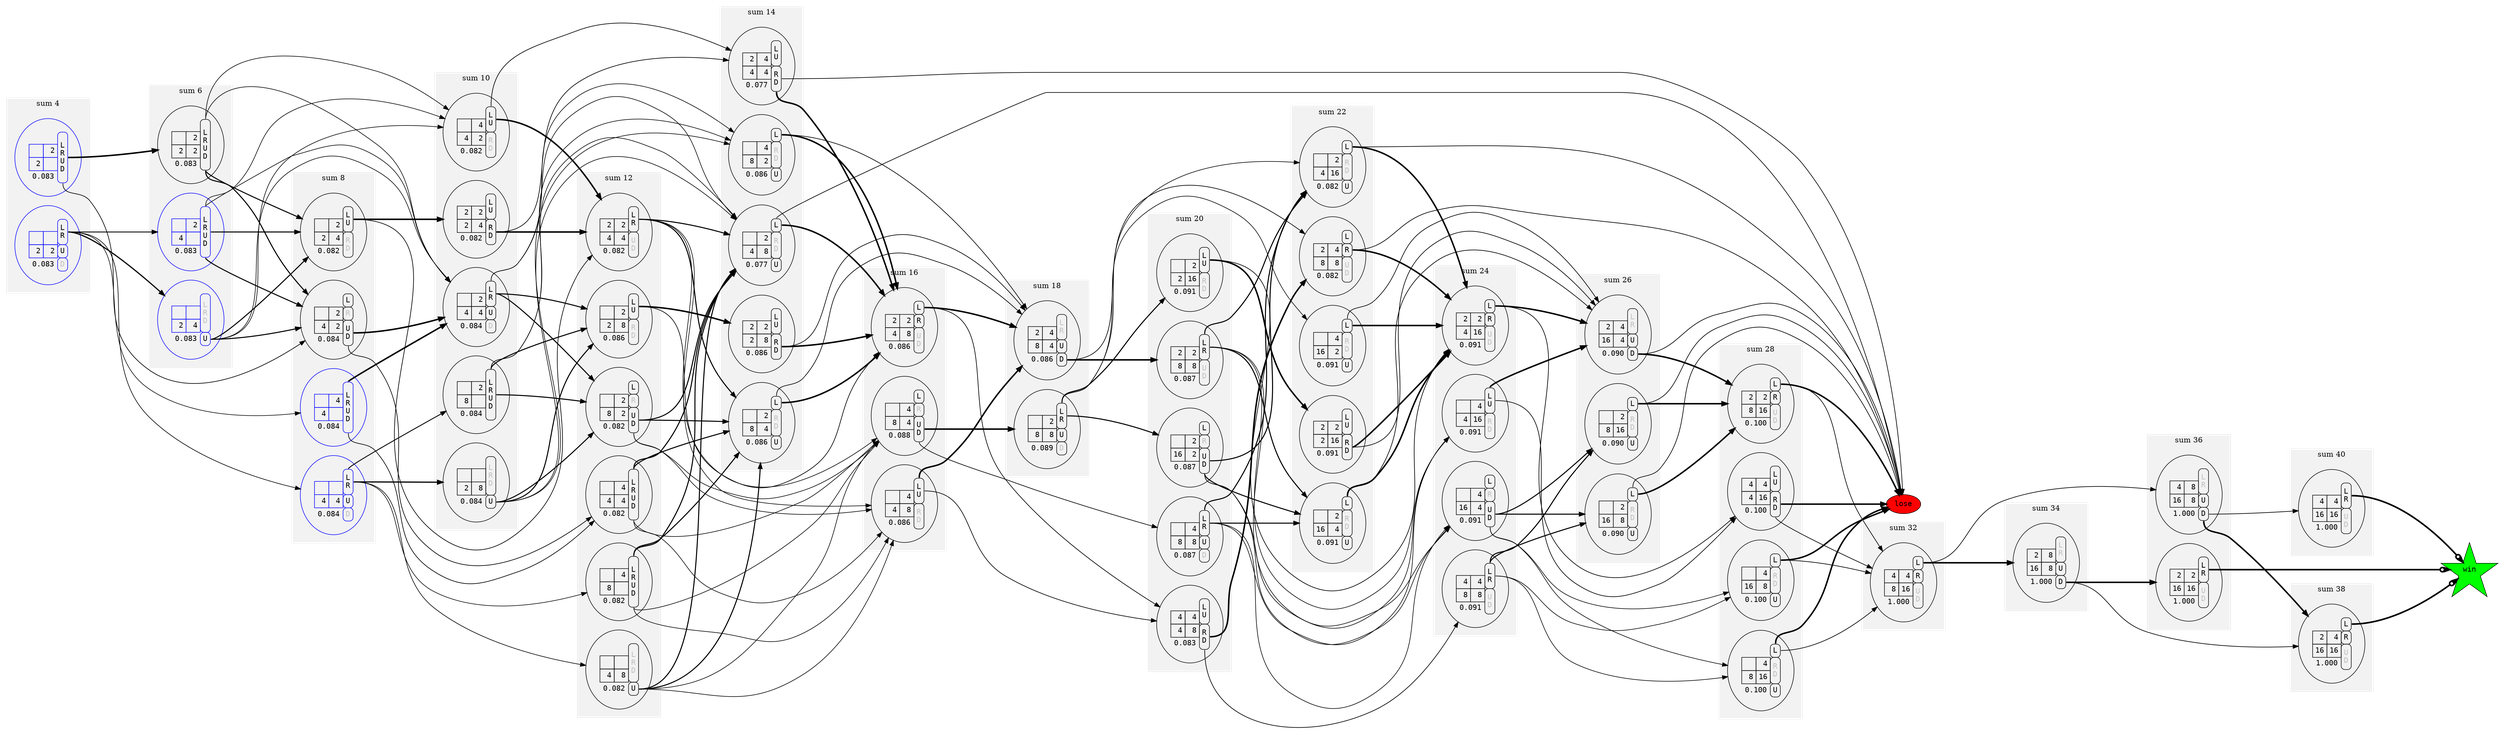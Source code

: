 digraph {
  bgcolor = transparent;
  rankdir = LR;
  nodesep = 0.25;
  ranksep = 2;
  node [fontname="Courier"];
  subgraph cluster_4 { label="sum 4"; style=filled; color=grey95; margin=16; s0_0_1_1; s0_1_1_0; }
  subgraph cluster_6 { label="sum 6"; style=filled; color=grey95; margin=16; s0_1_1_1; s0_0_1_2; s0_1_2_0; }
  subgraph cluster_8 { label="sum 8"; style=filled; color=grey95; margin=16; s0_0_2_2; s0_1_1_2; s0_1_2_1; s0_2_2_0; }
  subgraph cluster_10 { label="sum 10"; style=filled; color=grey95; margin=16; s0_1_2_2; s0_2_2_1; s1_1_1_2; s0_0_1_3; s0_1_3_0; }
  subgraph cluster_12 { label="sum 12"; style=filled; color=grey95; margin=16; s0_2_2_2; s1_1_2_2; s0_0_2_3; s0_1_1_3; s0_1_3_1; s0_2_3_0; }
  subgraph cluster_14 { label="sum 14"; style=filled; color=grey95; margin=16; s1_2_2_2; s0_1_2_3; s0_1_3_2; s0_2_3_1; s1_1_1_3; }
  subgraph cluster_16 { label="sum 16"; style=filled; color=grey95; margin=16; s0_2_2_3; s0_2_3_2; s1_1_2_3; }
  subgraph cluster_18 { label="sum 18"; style=filled; color=grey95; margin=16; s0_1_3_3; s1_2_3_2; }
  subgraph cluster_20 { label="sum 20"; style=filled; color=grey95; margin=16; s0_2_3_3; s1_1_3_3; s2_2_2_3; s0_1_1_4; s0_1_4_1; }
  subgraph cluster_22 { label="sum 22"; style=filled; color=grey95; margin=16; s1_2_3_3; s0_1_2_4; s0_1_4_2; s0_2_4_1; s1_1_1_4; }
  subgraph cluster_24 { label="sum 24"; style=filled; color=grey95; margin=16; s2_2_3_3; s0_2_2_4; s0_2_4_2; s1_1_2_4; }
  subgraph cluster_26 { label="sum 26"; style=filled; color=grey95; margin=16; s0_1_3_4; s0_1_4_3; s1_2_4_2; }
  subgraph cluster_28 { label="sum 28"; style=filled; color=grey95; margin=16; s0_2_3_4; s0_2_4_3; s1_1_3_4; s2_2_2_4; }
  subgraph cluster_32 { label="sum 32"; style=filled; color=grey95; margin=16; s2_2_3_4; }
  subgraph cluster_34 { label="sum 34"; style=filled; color=grey95; margin=16; s1_3_4_3; }
  subgraph cluster_36 { label="sum 36"; style=filled; color=grey95; margin=16; s1_1_4_4; s2_3_4_3; }
  subgraph cluster_38 { label="sum 38"; style=filled; color=grey95; margin=16; s1_2_4_4; }
  subgraph cluster_40 { label="sum 40"; style=filled; color=grey95; margin=16; s2_2_4_4; }
  s0_0_0_0 [label="lose", style=filled, fillcolor=red];
  s0_0_0_5 [label="win", shape=star, style=filled, fillcolor=green];
  s0_0_1_1 [color="blue", label=<<TABLE CELLSPACING="0" CELLPADDING="4" BORDER="0">
  <TR>
    <TD COLSPAN="2">&nbsp;</TD>
    <TD BORDER="1" ROWSPAN="2" STYLE="ROUNDED" PORT="left_right">L<BR/>R</TD>
  </TR>
  <TR>
    <TD BORDER="1">&nbsp;&nbsp;</TD>
    <TD BORDER="1">&nbsp;&nbsp;</TD>
    
  </TR>
  <TR>
    <TD BORDER="1">&nbsp;2</TD>
    <TD BORDER="1">&nbsp;2</TD>
    <TD BORDER="1" ROWSPAN="1" STYLE="ROUNDED" PORT="up">U</TD>
  </TR>
  <TR>
    <TD COLSPAN="2" BORDER="0">0.083</TD>
    <TD BORDER="1" ROWSPAN="1" STYLE="ROUNDED"><FONT COLOR="grey">D</FONT></TD>
  </TR>
</TABLE>>];
  s0_1_1_0 [color="blue", label=<<TABLE CELLSPACING="0" CELLPADDING="4" BORDER="0">
  <TR>
    <TD COLSPAN="2">&nbsp;</TD>
    <TD BORDER="1" ROWSPAN="4" STYLE="ROUNDED" PORT="left_right_up_down">L<BR/>R<BR/>U<BR/>D</TD>
  </TR>
  <TR>
    <TD BORDER="1">&nbsp;&nbsp;</TD>
    <TD BORDER="1">&nbsp;2</TD>
    
  </TR>
  <TR>
    <TD BORDER="1">&nbsp;2</TD>
    <TD BORDER="1">&nbsp;&nbsp;</TD>
    
  </TR>
  <TR>
    <TD COLSPAN="2" BORDER="0">0.083</TD>
    
  </TR>
</TABLE>>];
  s0_1_1_1 [label=<<TABLE CELLSPACING="0" CELLPADDING="4" BORDER="0">
  <TR>
    <TD COLSPAN="2">&nbsp;</TD>
    <TD BORDER="1" ROWSPAN="4" STYLE="ROUNDED" PORT="left_right_up_down">L<BR/>R<BR/>U<BR/>D</TD>
  </TR>
  <TR>
    <TD BORDER="1">&nbsp;&nbsp;</TD>
    <TD BORDER="1">&nbsp;2</TD>
    
  </TR>
  <TR>
    <TD BORDER="1">&nbsp;2</TD>
    <TD BORDER="1">&nbsp;2</TD>
    
  </TR>
  <TR>
    <TD COLSPAN="2" BORDER="0">0.083</TD>
    
  </TR>
</TABLE>>];
  s0_0_1_2 [color="blue", label=<<TABLE CELLSPACING="0" CELLPADDING="4" BORDER="0">
  <TR>
    <TD COLSPAN="2">&nbsp;</TD>
    <TD BORDER="1" ROWSPAN="3" STYLE="ROUNDED"><FONT COLOR="grey">L<BR/>R<BR/>D</FONT></TD>
  </TR>
  <TR>
    <TD BORDER="1">&nbsp;&nbsp;</TD>
    <TD BORDER="1">&nbsp;&nbsp;</TD>
    
  </TR>
  <TR>
    <TD BORDER="1">&nbsp;2</TD>
    <TD BORDER="1">&nbsp;4</TD>
    
  </TR>
  <TR>
    <TD COLSPAN="2" BORDER="0">0.083</TD>
    <TD BORDER="1" ROWSPAN="1" STYLE="ROUNDED" PORT="up">U</TD>
  </TR>
</TABLE>>];
  s0_1_2_0 [color="blue", label=<<TABLE CELLSPACING="0" CELLPADDING="4" BORDER="0">
  <TR>
    <TD COLSPAN="2">&nbsp;</TD>
    <TD BORDER="1" ROWSPAN="4" STYLE="ROUNDED" PORT="left_right_up_down">L<BR/>R<BR/>U<BR/>D</TD>
  </TR>
  <TR>
    <TD BORDER="1">&nbsp;&nbsp;</TD>
    <TD BORDER="1">&nbsp;2</TD>
    
  </TR>
  <TR>
    <TD BORDER="1">&nbsp;4</TD>
    <TD BORDER="1">&nbsp;&nbsp;</TD>
    
  </TR>
  <TR>
    <TD COLSPAN="2" BORDER="0">0.083</TD>
    
  </TR>
</TABLE>>];
  s0_0_2_2 [color="blue", label=<<TABLE CELLSPACING="0" CELLPADDING="4" BORDER="0">
  <TR>
    <TD COLSPAN="2">&nbsp;</TD>
    <TD BORDER="1" ROWSPAN="2" STYLE="ROUNDED" PORT="left_right">L<BR/>R</TD>
  </TR>
  <TR>
    <TD BORDER="1">&nbsp;&nbsp;</TD>
    <TD BORDER="1">&nbsp;&nbsp;</TD>
    
  </TR>
  <TR>
    <TD BORDER="1">&nbsp;4</TD>
    <TD BORDER="1">&nbsp;4</TD>
    <TD BORDER="1" ROWSPAN="1" STYLE="ROUNDED" PORT="up">U</TD>
  </TR>
  <TR>
    <TD COLSPAN="2" BORDER="0">0.084</TD>
    <TD BORDER="1" ROWSPAN="1" STYLE="ROUNDED"><FONT COLOR="grey">D</FONT></TD>
  </TR>
</TABLE>>];
  s0_1_1_2 [label=<<TABLE CELLSPACING="0" CELLPADDING="4" BORDER="0">
  <TR>
    <TD COLSPAN="2">&nbsp;</TD>
    <TD BORDER="1" ROWSPAN="2" STYLE="ROUNDED" PORT="left_up">L<BR/>U</TD>
  </TR>
  <TR>
    <TD BORDER="1">&nbsp;&nbsp;</TD>
    <TD BORDER="1">&nbsp;2</TD>
    
  </TR>
  <TR>
    <TD BORDER="1">&nbsp;2</TD>
    <TD BORDER="1">&nbsp;4</TD>
    <TD BORDER="1" ROWSPAN="2" STYLE="ROUNDED"><FONT COLOR="grey">R<BR/>D</FONT></TD>
  </TR>
  <TR>
    <TD COLSPAN="2" BORDER="0">0.082</TD>
    
  </TR>
</TABLE>>];
  s0_1_2_1 [label=<<TABLE CELLSPACING="0" CELLPADDING="4" BORDER="0">
  <TR>
    <TD COLSPAN="2">&nbsp;</TD>
    <TD BORDER="1" ROWSPAN="1" STYLE="ROUNDED" PORT="left">L</TD>
  </TR>
  <TR>
    <TD BORDER="1">&nbsp;&nbsp;</TD>
    <TD BORDER="1">&nbsp;2</TD>
    <TD BORDER="1" ROWSPAN="1" STYLE="ROUNDED"><FONT COLOR="grey">R</FONT></TD>
  </TR>
  <TR>
    <TD BORDER="1">&nbsp;4</TD>
    <TD BORDER="1">&nbsp;2</TD>
    <TD BORDER="1" ROWSPAN="2" STYLE="ROUNDED" PORT="up_down">U<BR/>D</TD>
  </TR>
  <TR>
    <TD COLSPAN="2" BORDER="0">0.084</TD>
    
  </TR>
</TABLE>>];
  s0_2_2_0 [color="blue", label=<<TABLE CELLSPACING="0" CELLPADDING="4" BORDER="0">
  <TR>
    <TD COLSPAN="2">&nbsp;</TD>
    <TD BORDER="1" ROWSPAN="4" STYLE="ROUNDED" PORT="left_right_up_down">L<BR/>R<BR/>U<BR/>D</TD>
  </TR>
  <TR>
    <TD BORDER="1">&nbsp;&nbsp;</TD>
    <TD BORDER="1">&nbsp;4</TD>
    
  </TR>
  <TR>
    <TD BORDER="1">&nbsp;4</TD>
    <TD BORDER="1">&nbsp;&nbsp;</TD>
    
  </TR>
  <TR>
    <TD COLSPAN="2" BORDER="0">0.084</TD>
    
  </TR>
</TABLE>>];
  s0_1_2_2 [label=<<TABLE CELLSPACING="0" CELLPADDING="4" BORDER="0">
  <TR>
    <TD COLSPAN="2">&nbsp;</TD>
    <TD BORDER="1" ROWSPAN="2" STYLE="ROUNDED" PORT="left_right">L<BR/>R</TD>
  </TR>
  <TR>
    <TD BORDER="1">&nbsp;&nbsp;</TD>
    <TD BORDER="1">&nbsp;2</TD>
    
  </TR>
  <TR>
    <TD BORDER="1">&nbsp;4</TD>
    <TD BORDER="1">&nbsp;4</TD>
    <TD BORDER="1" ROWSPAN="1" STYLE="ROUNDED" PORT="up">U</TD>
  </TR>
  <TR>
    <TD COLSPAN="2" BORDER="0">0.084</TD>
    <TD BORDER="1" ROWSPAN="1" STYLE="ROUNDED"><FONT COLOR="grey">D</FONT></TD>
  </TR>
</TABLE>>];
  s0_2_2_1 [label=<<TABLE CELLSPACING="0" CELLPADDING="4" BORDER="0">
  <TR>
    <TD COLSPAN="2">&nbsp;</TD>
    <TD BORDER="1" ROWSPAN="2" STYLE="ROUNDED" PORT="left_up">L<BR/>U</TD>
  </TR>
  <TR>
    <TD BORDER="1">&nbsp;&nbsp;</TD>
    <TD BORDER="1">&nbsp;4</TD>
    
  </TR>
  <TR>
    <TD BORDER="1">&nbsp;4</TD>
    <TD BORDER="1">&nbsp;2</TD>
    <TD BORDER="1" ROWSPAN="2" STYLE="ROUNDED"><FONT COLOR="grey">R<BR/>D</FONT></TD>
  </TR>
  <TR>
    <TD COLSPAN="2" BORDER="0">0.082</TD>
    
  </TR>
</TABLE>>];
  s1_1_1_2 [label=<<TABLE CELLSPACING="0" CELLPADDING="4" BORDER="0">
  <TR>
    <TD COLSPAN="2">&nbsp;</TD>
    <TD BORDER="1" ROWSPAN="2" STYLE="ROUNDED" PORT="left_up">L<BR/>U</TD>
  </TR>
  <TR>
    <TD BORDER="1">&nbsp;2</TD>
    <TD BORDER="1">&nbsp;2</TD>
    
  </TR>
  <TR>
    <TD BORDER="1">&nbsp;2</TD>
    <TD BORDER="1">&nbsp;4</TD>
    <TD BORDER="1" ROWSPAN="2" STYLE="ROUNDED" PORT="right_down">R<BR/>D</TD>
  </TR>
  <TR>
    <TD COLSPAN="2" BORDER="0">0.082</TD>
    
  </TR>
</TABLE>>];
  s0_0_1_3 [label=<<TABLE CELLSPACING="0" CELLPADDING="4" BORDER="0">
  <TR>
    <TD COLSPAN="2">&nbsp;</TD>
    <TD BORDER="1" ROWSPAN="3" STYLE="ROUNDED"><FONT COLOR="grey">L<BR/>R<BR/>D</FONT></TD>
  </TR>
  <TR>
    <TD BORDER="1">&nbsp;&nbsp;</TD>
    <TD BORDER="1">&nbsp;&nbsp;</TD>
    
  </TR>
  <TR>
    <TD BORDER="1">&nbsp;2</TD>
    <TD BORDER="1">&nbsp;8</TD>
    
  </TR>
  <TR>
    <TD COLSPAN="2" BORDER="0">0.084</TD>
    <TD BORDER="1" ROWSPAN="1" STYLE="ROUNDED" PORT="up">U</TD>
  </TR>
</TABLE>>];
  s0_1_3_0 [label=<<TABLE CELLSPACING="0" CELLPADDING="4" BORDER="0">
  <TR>
    <TD COLSPAN="2">&nbsp;</TD>
    <TD BORDER="1" ROWSPAN="4" STYLE="ROUNDED" PORT="left_right_up_down">L<BR/>R<BR/>U<BR/>D</TD>
  </TR>
  <TR>
    <TD BORDER="1">&nbsp;&nbsp;</TD>
    <TD BORDER="1">&nbsp;2</TD>
    
  </TR>
  <TR>
    <TD BORDER="1">&nbsp;8</TD>
    <TD BORDER="1">&nbsp;&nbsp;</TD>
    
  </TR>
  <TR>
    <TD COLSPAN="2" BORDER="0">0.084</TD>
    
  </TR>
</TABLE>>];
  s0_2_2_2 [label=<<TABLE CELLSPACING="0" CELLPADDING="4" BORDER="0">
  <TR>
    <TD COLSPAN="2">&nbsp;</TD>
    <TD BORDER="1" ROWSPAN="4" STYLE="ROUNDED" PORT="left_right_up_down">L<BR/>R<BR/>U<BR/>D</TD>
  </TR>
  <TR>
    <TD BORDER="1">&nbsp;&nbsp;</TD>
    <TD BORDER="1">&nbsp;4</TD>
    
  </TR>
  <TR>
    <TD BORDER="1">&nbsp;4</TD>
    <TD BORDER="1">&nbsp;4</TD>
    
  </TR>
  <TR>
    <TD COLSPAN="2" BORDER="0">0.082</TD>
    
  </TR>
</TABLE>>];
  s1_1_2_2 [label=<<TABLE CELLSPACING="0" CELLPADDING="4" BORDER="0">
  <TR>
    <TD COLSPAN="2">&nbsp;</TD>
    <TD BORDER="1" ROWSPAN="2" STYLE="ROUNDED" PORT="left_right">L<BR/>R</TD>
  </TR>
  <TR>
    <TD BORDER="1">&nbsp;2</TD>
    <TD BORDER="1">&nbsp;2</TD>
    
  </TR>
  <TR>
    <TD BORDER="1">&nbsp;4</TD>
    <TD BORDER="1">&nbsp;4</TD>
    <TD BORDER="1" ROWSPAN="2" STYLE="ROUNDED"><FONT COLOR="grey">U<BR/>D</FONT></TD>
  </TR>
  <TR>
    <TD COLSPAN="2" BORDER="0">0.082</TD>
    
  </TR>
</TABLE>>];
  s0_0_2_3 [label=<<TABLE CELLSPACING="0" CELLPADDING="4" BORDER="0">
  <TR>
    <TD COLSPAN="2">&nbsp;</TD>
    <TD BORDER="1" ROWSPAN="3" STYLE="ROUNDED"><FONT COLOR="grey">L<BR/>R<BR/>D</FONT></TD>
  </TR>
  <TR>
    <TD BORDER="1">&nbsp;&nbsp;</TD>
    <TD BORDER="1">&nbsp;&nbsp;</TD>
    
  </TR>
  <TR>
    <TD BORDER="1">&nbsp;4</TD>
    <TD BORDER="1">&nbsp;8</TD>
    
  </TR>
  <TR>
    <TD COLSPAN="2" BORDER="0">0.082</TD>
    <TD BORDER="1" ROWSPAN="1" STYLE="ROUNDED" PORT="up">U</TD>
  </TR>
</TABLE>>];
  s0_1_1_3 [label=<<TABLE CELLSPACING="0" CELLPADDING="4" BORDER="0">
  <TR>
    <TD COLSPAN="2">&nbsp;</TD>
    <TD BORDER="1" ROWSPAN="2" STYLE="ROUNDED" PORT="left_up">L<BR/>U</TD>
  </TR>
  <TR>
    <TD BORDER="1">&nbsp;&nbsp;</TD>
    <TD BORDER="1">&nbsp;2</TD>
    
  </TR>
  <TR>
    <TD BORDER="1">&nbsp;2</TD>
    <TD BORDER="1">&nbsp;8</TD>
    <TD BORDER="1" ROWSPAN="2" STYLE="ROUNDED"><FONT COLOR="grey">R<BR/>D</FONT></TD>
  </TR>
  <TR>
    <TD COLSPAN="2" BORDER="0">0.086</TD>
    
  </TR>
</TABLE>>];
  s0_1_3_1 [label=<<TABLE CELLSPACING="0" CELLPADDING="4" BORDER="0">
  <TR>
    <TD COLSPAN="2">&nbsp;</TD>
    <TD BORDER="1" ROWSPAN="1" STYLE="ROUNDED" PORT="left">L</TD>
  </TR>
  <TR>
    <TD BORDER="1">&nbsp;&nbsp;</TD>
    <TD BORDER="1">&nbsp;2</TD>
    <TD BORDER="1" ROWSPAN="1" STYLE="ROUNDED"><FONT COLOR="grey">R</FONT></TD>
  </TR>
  <TR>
    <TD BORDER="1">&nbsp;8</TD>
    <TD BORDER="1">&nbsp;2</TD>
    <TD BORDER="1" ROWSPAN="2" STYLE="ROUNDED" PORT="up_down">U<BR/>D</TD>
  </TR>
  <TR>
    <TD COLSPAN="2" BORDER="0">0.082</TD>
    
  </TR>
</TABLE>>];
  s0_2_3_0 [label=<<TABLE CELLSPACING="0" CELLPADDING="4" BORDER="0">
  <TR>
    <TD COLSPAN="2">&nbsp;</TD>
    <TD BORDER="1" ROWSPAN="4" STYLE="ROUNDED" PORT="left_right_up_down">L<BR/>R<BR/>U<BR/>D</TD>
  </TR>
  <TR>
    <TD BORDER="1">&nbsp;&nbsp;</TD>
    <TD BORDER="1">&nbsp;4</TD>
    
  </TR>
  <TR>
    <TD BORDER="1">&nbsp;8</TD>
    <TD BORDER="1">&nbsp;&nbsp;</TD>
    
  </TR>
  <TR>
    <TD COLSPAN="2" BORDER="0">0.082</TD>
    
  </TR>
</TABLE>>];
  s1_2_2_2 [label=<<TABLE CELLSPACING="0" CELLPADDING="4" BORDER="0">
  <TR>
    <TD COLSPAN="2">&nbsp;</TD>
    <TD BORDER="1" ROWSPAN="2" STYLE="ROUNDED" PORT="left_up">L<BR/>U</TD>
  </TR>
  <TR>
    <TD BORDER="1">&nbsp;2</TD>
    <TD BORDER="1">&nbsp;4</TD>
    
  </TR>
  <TR>
    <TD BORDER="1">&nbsp;4</TD>
    <TD BORDER="1">&nbsp;4</TD>
    <TD BORDER="1" ROWSPAN="2" STYLE="ROUNDED" PORT="right_down">R<BR/>D</TD>
  </TR>
  <TR>
    <TD COLSPAN="2" BORDER="0">0.077</TD>
    
  </TR>
</TABLE>>];
  s0_1_2_3 [label=<<TABLE CELLSPACING="0" CELLPADDING="4" BORDER="0">
  <TR>
    <TD COLSPAN="2">&nbsp;</TD>
    <TD BORDER="1" ROWSPAN="1" STYLE="ROUNDED" PORT="left">L</TD>
  </TR>
  <TR>
    <TD BORDER="1">&nbsp;&nbsp;</TD>
    <TD BORDER="1">&nbsp;2</TD>
    <TD BORDER="1" ROWSPAN="2" STYLE="ROUNDED"><FONT COLOR="grey">R<BR/>D</FONT></TD>
  </TR>
  <TR>
    <TD BORDER="1">&nbsp;4</TD>
    <TD BORDER="1">&nbsp;8</TD>
    
  </TR>
  <TR>
    <TD COLSPAN="2" BORDER="0">0.077</TD>
    <TD BORDER="1" ROWSPAN="1" STYLE="ROUNDED" PORT="up">U</TD>
  </TR>
</TABLE>>];
  s0_1_3_2 [label=<<TABLE CELLSPACING="0" CELLPADDING="4" BORDER="0">
  <TR>
    <TD COLSPAN="2">&nbsp;</TD>
    <TD BORDER="1" ROWSPAN="1" STYLE="ROUNDED" PORT="left">L</TD>
  </TR>
  <TR>
    <TD BORDER="1">&nbsp;&nbsp;</TD>
    <TD BORDER="1">&nbsp;2</TD>
    <TD BORDER="1" ROWSPAN="2" STYLE="ROUNDED"><FONT COLOR="grey">R<BR/>D</FONT></TD>
  </TR>
  <TR>
    <TD BORDER="1">&nbsp;8</TD>
    <TD BORDER="1">&nbsp;4</TD>
    
  </TR>
  <TR>
    <TD COLSPAN="2" BORDER="0">0.086</TD>
    <TD BORDER="1" ROWSPAN="1" STYLE="ROUNDED" PORT="up">U</TD>
  </TR>
</TABLE>>];
  s0_2_3_1 [label=<<TABLE CELLSPACING="0" CELLPADDING="4" BORDER="0">
  <TR>
    <TD COLSPAN="2">&nbsp;</TD>
    <TD BORDER="1" ROWSPAN="1" STYLE="ROUNDED" PORT="left">L</TD>
  </TR>
  <TR>
    <TD BORDER="1">&nbsp;&nbsp;</TD>
    <TD BORDER="1">&nbsp;4</TD>
    <TD BORDER="1" ROWSPAN="2" STYLE="ROUNDED"><FONT COLOR="grey">R<BR/>D</FONT></TD>
  </TR>
  <TR>
    <TD BORDER="1">&nbsp;8</TD>
    <TD BORDER="1">&nbsp;2</TD>
    
  </TR>
  <TR>
    <TD COLSPAN="2" BORDER="0">0.086</TD>
    <TD BORDER="1" ROWSPAN="1" STYLE="ROUNDED" PORT="up">U</TD>
  </TR>
</TABLE>>];
  s1_1_1_3 [label=<<TABLE CELLSPACING="0" CELLPADDING="4" BORDER="0">
  <TR>
    <TD COLSPAN="2">&nbsp;</TD>
    <TD BORDER="1" ROWSPAN="2" STYLE="ROUNDED" PORT="left_up">L<BR/>U</TD>
  </TR>
  <TR>
    <TD BORDER="1">&nbsp;2</TD>
    <TD BORDER="1">&nbsp;2</TD>
    
  </TR>
  <TR>
    <TD BORDER="1">&nbsp;2</TD>
    <TD BORDER="1">&nbsp;8</TD>
    <TD BORDER="1" ROWSPAN="2" STYLE="ROUNDED" PORT="right_down">R<BR/>D</TD>
  </TR>
  <TR>
    <TD COLSPAN="2" BORDER="0">0.086</TD>
    
  </TR>
</TABLE>>];
  s0_2_2_3 [label=<<TABLE CELLSPACING="0" CELLPADDING="4" BORDER="0">
  <TR>
    <TD COLSPAN="2">&nbsp;</TD>
    <TD BORDER="1" ROWSPAN="2" STYLE="ROUNDED" PORT="left_up">L<BR/>U</TD>
  </TR>
  <TR>
    <TD BORDER="1">&nbsp;&nbsp;</TD>
    <TD BORDER="1">&nbsp;4</TD>
    
  </TR>
  <TR>
    <TD BORDER="1">&nbsp;4</TD>
    <TD BORDER="1">&nbsp;8</TD>
    <TD BORDER="1" ROWSPAN="2" STYLE="ROUNDED"><FONT COLOR="grey">R<BR/>D</FONT></TD>
  </TR>
  <TR>
    <TD COLSPAN="2" BORDER="0">0.086</TD>
    
  </TR>
</TABLE>>];
  s0_2_3_2 [label=<<TABLE CELLSPACING="0" CELLPADDING="4" BORDER="0">
  <TR>
    <TD COLSPAN="2">&nbsp;</TD>
    <TD BORDER="1" ROWSPAN="1" STYLE="ROUNDED" PORT="left">L</TD>
  </TR>
  <TR>
    <TD BORDER="1">&nbsp;&nbsp;</TD>
    <TD BORDER="1">&nbsp;4</TD>
    <TD BORDER="1" ROWSPAN="1" STYLE="ROUNDED"><FONT COLOR="grey">R</FONT></TD>
  </TR>
  <TR>
    <TD BORDER="1">&nbsp;8</TD>
    <TD BORDER="1">&nbsp;4</TD>
    <TD BORDER="1" ROWSPAN="2" STYLE="ROUNDED" PORT="up_down">U<BR/>D</TD>
  </TR>
  <TR>
    <TD COLSPAN="2" BORDER="0">0.088</TD>
    
  </TR>
</TABLE>>];
  s1_1_2_3 [label=<<TABLE CELLSPACING="0" CELLPADDING="4" BORDER="0">
  <TR>
    <TD COLSPAN="2">&nbsp;</TD>
    <TD BORDER="1" ROWSPAN="1" STYLE="ROUNDED" PORT="left">L</TD>
  </TR>
  <TR>
    <TD BORDER="1">&nbsp;2</TD>
    <TD BORDER="1">&nbsp;2</TD>
    <TD BORDER="1" ROWSPAN="1" STYLE="ROUNDED" PORT="right">R</TD>
  </TR>
  <TR>
    <TD BORDER="1">&nbsp;4</TD>
    <TD BORDER="1">&nbsp;8</TD>
    <TD BORDER="1" ROWSPAN="2" STYLE="ROUNDED"><FONT COLOR="grey">U<BR/>D</FONT></TD>
  </TR>
  <TR>
    <TD COLSPAN="2" BORDER="0">0.086</TD>
    
  </TR>
</TABLE>>];
  s0_1_3_3 [label=<<TABLE CELLSPACING="0" CELLPADDING="4" BORDER="0">
  <TR>
    <TD COLSPAN="2">&nbsp;</TD>
    <TD BORDER="1" ROWSPAN="2" STYLE="ROUNDED" PORT="left_right">L<BR/>R</TD>
  </TR>
  <TR>
    <TD BORDER="1">&nbsp;&nbsp;</TD>
    <TD BORDER="1">&nbsp;2</TD>
    
  </TR>
  <TR>
    <TD BORDER="1">&nbsp;8</TD>
    <TD BORDER="1">&nbsp;8</TD>
    <TD BORDER="1" ROWSPAN="1" STYLE="ROUNDED" PORT="up">U</TD>
  </TR>
  <TR>
    <TD COLSPAN="2" BORDER="0">0.089</TD>
    <TD BORDER="1" ROWSPAN="1" STYLE="ROUNDED"><FONT COLOR="grey">D</FONT></TD>
  </TR>
</TABLE>>];
  s1_2_3_2 [label=<<TABLE CELLSPACING="0" CELLPADDING="4" BORDER="0">
  <TR>
    <TD COLSPAN="2">&nbsp;</TD>
    <TD BORDER="1" ROWSPAN="2" STYLE="ROUNDED"><FONT COLOR="grey">L<BR/>R</FONT></TD>
  </TR>
  <TR>
    <TD BORDER="1">&nbsp;2</TD>
    <TD BORDER="1">&nbsp;4</TD>
    
  </TR>
  <TR>
    <TD BORDER="1">&nbsp;8</TD>
    <TD BORDER="1">&nbsp;4</TD>
    <TD BORDER="1" ROWSPAN="1" STYLE="ROUNDED" PORT="up">U</TD>
  </TR>
  <TR>
    <TD COLSPAN="2" BORDER="0">0.086</TD>
    <TD BORDER="1" ROWSPAN="1" STYLE="ROUNDED" PORT="down">D</TD>
  </TR>
</TABLE>>];
  s0_2_3_3 [label=<<TABLE CELLSPACING="0" CELLPADDING="4" BORDER="0">
  <TR>
    <TD COLSPAN="2">&nbsp;</TD>
    <TD BORDER="1" ROWSPAN="2" STYLE="ROUNDED" PORT="left_right">L<BR/>R</TD>
  </TR>
  <TR>
    <TD BORDER="1">&nbsp;&nbsp;</TD>
    <TD BORDER="1">&nbsp;4</TD>
    
  </TR>
  <TR>
    <TD BORDER="1">&nbsp;8</TD>
    <TD BORDER="1">&nbsp;8</TD>
    <TD BORDER="1" ROWSPAN="1" STYLE="ROUNDED" PORT="up">U</TD>
  </TR>
  <TR>
    <TD COLSPAN="2" BORDER="0">0.087</TD>
    <TD BORDER="1" ROWSPAN="1" STYLE="ROUNDED"><FONT COLOR="grey">D</FONT></TD>
  </TR>
</TABLE>>];
  s1_1_3_3 [label=<<TABLE CELLSPACING="0" CELLPADDING="4" BORDER="0">
  <TR>
    <TD COLSPAN="2">&nbsp;</TD>
    <TD BORDER="1" ROWSPAN="2" STYLE="ROUNDED" PORT="left_right">L<BR/>R</TD>
  </TR>
  <TR>
    <TD BORDER="1">&nbsp;2</TD>
    <TD BORDER="1">&nbsp;2</TD>
    
  </TR>
  <TR>
    <TD BORDER="1">&nbsp;8</TD>
    <TD BORDER="1">&nbsp;8</TD>
    <TD BORDER="1" ROWSPAN="2" STYLE="ROUNDED"><FONT COLOR="grey">U<BR/>D</FONT></TD>
  </TR>
  <TR>
    <TD COLSPAN="2" BORDER="0">0.087</TD>
    
  </TR>
</TABLE>>];
  s2_2_2_3 [label=<<TABLE CELLSPACING="0" CELLPADDING="4" BORDER="0">
  <TR>
    <TD COLSPAN="2">&nbsp;</TD>
    <TD BORDER="1" ROWSPAN="2" STYLE="ROUNDED" PORT="left_up">L<BR/>U</TD>
  </TR>
  <TR>
    <TD BORDER="1">&nbsp;4</TD>
    <TD BORDER="1">&nbsp;4</TD>
    
  </TR>
  <TR>
    <TD BORDER="1">&nbsp;4</TD>
    <TD BORDER="1">&nbsp;8</TD>
    <TD BORDER="1" ROWSPAN="2" STYLE="ROUNDED" PORT="right_down">R<BR/>D</TD>
  </TR>
  <TR>
    <TD COLSPAN="2" BORDER="0">0.083</TD>
    
  </TR>
</TABLE>>];
  s0_1_1_4 [label=<<TABLE CELLSPACING="0" CELLPADDING="4" BORDER="0">
  <TR>
    <TD COLSPAN="2">&nbsp;</TD>
    <TD BORDER="1" ROWSPAN="2" STYLE="ROUNDED" PORT="left_up">L<BR/>U</TD>
  </TR>
  <TR>
    <TD BORDER="1">&nbsp;&nbsp;</TD>
    <TD BORDER="1">&nbsp;2</TD>
    
  </TR>
  <TR>
    <TD BORDER="1">&nbsp;2</TD>
    <TD BORDER="1">16</TD>
    <TD BORDER="1" ROWSPAN="2" STYLE="ROUNDED"><FONT COLOR="grey">R<BR/>D</FONT></TD>
  </TR>
  <TR>
    <TD COLSPAN="2" BORDER="0">0.091</TD>
    
  </TR>
</TABLE>>];
  s0_1_4_1 [label=<<TABLE CELLSPACING="0" CELLPADDING="4" BORDER="0">
  <TR>
    <TD COLSPAN="2">&nbsp;</TD>
    <TD BORDER="1" ROWSPAN="1" STYLE="ROUNDED" PORT="left">L</TD>
  </TR>
  <TR>
    <TD BORDER="1">&nbsp;&nbsp;</TD>
    <TD BORDER="1">&nbsp;2</TD>
    <TD BORDER="1" ROWSPAN="1" STYLE="ROUNDED"><FONT COLOR="grey">R</FONT></TD>
  </TR>
  <TR>
    <TD BORDER="1">16</TD>
    <TD BORDER="1">&nbsp;2</TD>
    <TD BORDER="1" ROWSPAN="2" STYLE="ROUNDED" PORT="up_down">U<BR/>D</TD>
  </TR>
  <TR>
    <TD COLSPAN="2" BORDER="0">0.087</TD>
    
  </TR>
</TABLE>>];
  s1_2_3_3 [label=<<TABLE CELLSPACING="0" CELLPADDING="4" BORDER="0">
  <TR>
    <TD COLSPAN="2">&nbsp;</TD>
    <TD BORDER="1" ROWSPAN="1" STYLE="ROUNDED" PORT="left">L</TD>
  </TR>
  <TR>
    <TD BORDER="1">&nbsp;2</TD>
    <TD BORDER="1">&nbsp;4</TD>
    <TD BORDER="1" ROWSPAN="1" STYLE="ROUNDED" PORT="right">R</TD>
  </TR>
  <TR>
    <TD BORDER="1">&nbsp;8</TD>
    <TD BORDER="1">&nbsp;8</TD>
    <TD BORDER="1" ROWSPAN="2" STYLE="ROUNDED"><FONT COLOR="grey">U<BR/>D</FONT></TD>
  </TR>
  <TR>
    <TD COLSPAN="2" BORDER="0">0.082</TD>
    
  </TR>
</TABLE>>];
  s0_1_2_4 [label=<<TABLE CELLSPACING="0" CELLPADDING="4" BORDER="0">
  <TR>
    <TD COLSPAN="2">&nbsp;</TD>
    <TD BORDER="1" ROWSPAN="1" STYLE="ROUNDED" PORT="left">L</TD>
  </TR>
  <TR>
    <TD BORDER="1">&nbsp;&nbsp;</TD>
    <TD BORDER="1">&nbsp;2</TD>
    <TD BORDER="1" ROWSPAN="2" STYLE="ROUNDED"><FONT COLOR="grey">R<BR/>D</FONT></TD>
  </TR>
  <TR>
    <TD BORDER="1">&nbsp;4</TD>
    <TD BORDER="1">16</TD>
    
  </TR>
  <TR>
    <TD COLSPAN="2" BORDER="0">0.082</TD>
    <TD BORDER="1" ROWSPAN="1" STYLE="ROUNDED" PORT="up">U</TD>
  </TR>
</TABLE>>];
  s0_1_4_2 [label=<<TABLE CELLSPACING="0" CELLPADDING="4" BORDER="0">
  <TR>
    <TD COLSPAN="2">&nbsp;</TD>
    <TD BORDER="1" ROWSPAN="1" STYLE="ROUNDED" PORT="left">L</TD>
  </TR>
  <TR>
    <TD BORDER="1">&nbsp;&nbsp;</TD>
    <TD BORDER="1">&nbsp;2</TD>
    <TD BORDER="1" ROWSPAN="2" STYLE="ROUNDED"><FONT COLOR="grey">R<BR/>D</FONT></TD>
  </TR>
  <TR>
    <TD BORDER="1">16</TD>
    <TD BORDER="1">&nbsp;4</TD>
    
  </TR>
  <TR>
    <TD COLSPAN="2" BORDER="0">0.091</TD>
    <TD BORDER="1" ROWSPAN="1" STYLE="ROUNDED" PORT="up">U</TD>
  </TR>
</TABLE>>];
  s0_2_4_1 [label=<<TABLE CELLSPACING="0" CELLPADDING="4" BORDER="0">
  <TR>
    <TD COLSPAN="2">&nbsp;</TD>
    <TD BORDER="1" ROWSPAN="1" STYLE="ROUNDED" PORT="left">L</TD>
  </TR>
  <TR>
    <TD BORDER="1">&nbsp;&nbsp;</TD>
    <TD BORDER="1">&nbsp;4</TD>
    <TD BORDER="1" ROWSPAN="2" STYLE="ROUNDED"><FONT COLOR="grey">R<BR/>D</FONT></TD>
  </TR>
  <TR>
    <TD BORDER="1">16</TD>
    <TD BORDER="1">&nbsp;2</TD>
    
  </TR>
  <TR>
    <TD COLSPAN="2" BORDER="0">0.091</TD>
    <TD BORDER="1" ROWSPAN="1" STYLE="ROUNDED" PORT="up">U</TD>
  </TR>
</TABLE>>];
  s1_1_1_4 [label=<<TABLE CELLSPACING="0" CELLPADDING="4" BORDER="0">
  <TR>
    <TD COLSPAN="2">&nbsp;</TD>
    <TD BORDER="1" ROWSPAN="2" STYLE="ROUNDED" PORT="left_up">L<BR/>U</TD>
  </TR>
  <TR>
    <TD BORDER="1">&nbsp;2</TD>
    <TD BORDER="1">&nbsp;2</TD>
    
  </TR>
  <TR>
    <TD BORDER="1">&nbsp;2</TD>
    <TD BORDER="1">16</TD>
    <TD BORDER="1" ROWSPAN="2" STYLE="ROUNDED" PORT="right_down">R<BR/>D</TD>
  </TR>
  <TR>
    <TD COLSPAN="2" BORDER="0">0.091</TD>
    
  </TR>
</TABLE>>];
  s2_2_3_3 [label=<<TABLE CELLSPACING="0" CELLPADDING="4" BORDER="0">
  <TR>
    <TD COLSPAN="2">&nbsp;</TD>
    <TD BORDER="1" ROWSPAN="2" STYLE="ROUNDED" PORT="left_right">L<BR/>R</TD>
  </TR>
  <TR>
    <TD BORDER="1">&nbsp;4</TD>
    <TD BORDER="1">&nbsp;4</TD>
    
  </TR>
  <TR>
    <TD BORDER="1">&nbsp;8</TD>
    <TD BORDER="1">&nbsp;8</TD>
    <TD BORDER="1" ROWSPAN="2" STYLE="ROUNDED"><FONT COLOR="grey">U<BR/>D</FONT></TD>
  </TR>
  <TR>
    <TD COLSPAN="2" BORDER="0">0.091</TD>
    
  </TR>
</TABLE>>];
  s0_2_2_4 [label=<<TABLE CELLSPACING="0" CELLPADDING="4" BORDER="0">
  <TR>
    <TD COLSPAN="2">&nbsp;</TD>
    <TD BORDER="1" ROWSPAN="2" STYLE="ROUNDED" PORT="left_up">L<BR/>U</TD>
  </TR>
  <TR>
    <TD BORDER="1">&nbsp;&nbsp;</TD>
    <TD BORDER="1">&nbsp;4</TD>
    
  </TR>
  <TR>
    <TD BORDER="1">&nbsp;4</TD>
    <TD BORDER="1">16</TD>
    <TD BORDER="1" ROWSPAN="2" STYLE="ROUNDED"><FONT COLOR="grey">R<BR/>D</FONT></TD>
  </TR>
  <TR>
    <TD COLSPAN="2" BORDER="0">0.091</TD>
    
  </TR>
</TABLE>>];
  s0_2_4_2 [label=<<TABLE CELLSPACING="0" CELLPADDING="4" BORDER="0">
  <TR>
    <TD COLSPAN="2">&nbsp;</TD>
    <TD BORDER="1" ROWSPAN="1" STYLE="ROUNDED" PORT="left">L</TD>
  </TR>
  <TR>
    <TD BORDER="1">&nbsp;&nbsp;</TD>
    <TD BORDER="1">&nbsp;4</TD>
    <TD BORDER="1" ROWSPAN="1" STYLE="ROUNDED"><FONT COLOR="grey">R</FONT></TD>
  </TR>
  <TR>
    <TD BORDER="1">16</TD>
    <TD BORDER="1">&nbsp;4</TD>
    <TD BORDER="1" ROWSPAN="2" STYLE="ROUNDED" PORT="up_down">U<BR/>D</TD>
  </TR>
  <TR>
    <TD COLSPAN="2" BORDER="0">0.091</TD>
    
  </TR>
</TABLE>>];
  s1_1_2_4 [label=<<TABLE CELLSPACING="0" CELLPADDING="4" BORDER="0">
  <TR>
    <TD COLSPAN="2">&nbsp;</TD>
    <TD BORDER="1" ROWSPAN="1" STYLE="ROUNDED" PORT="left">L</TD>
  </TR>
  <TR>
    <TD BORDER="1">&nbsp;2</TD>
    <TD BORDER="1">&nbsp;2</TD>
    <TD BORDER="1" ROWSPAN="1" STYLE="ROUNDED" PORT="right">R</TD>
  </TR>
  <TR>
    <TD BORDER="1">&nbsp;4</TD>
    <TD BORDER="1">16</TD>
    <TD BORDER="1" ROWSPAN="2" STYLE="ROUNDED"><FONT COLOR="grey">U<BR/>D</FONT></TD>
  </TR>
  <TR>
    <TD COLSPAN="2" BORDER="0">0.091</TD>
    
  </TR>
</TABLE>>];
  s0_1_3_4 [label=<<TABLE CELLSPACING="0" CELLPADDING="4" BORDER="0">
  <TR>
    <TD COLSPAN="2">&nbsp;</TD>
    <TD BORDER="1" ROWSPAN="1" STYLE="ROUNDED" PORT="left">L</TD>
  </TR>
  <TR>
    <TD BORDER="1">&nbsp;&nbsp;</TD>
    <TD BORDER="1">&nbsp;2</TD>
    <TD BORDER="1" ROWSPAN="2" STYLE="ROUNDED"><FONT COLOR="grey">R<BR/>D</FONT></TD>
  </TR>
  <TR>
    <TD BORDER="1">&nbsp;8</TD>
    <TD BORDER="1">16</TD>
    
  </TR>
  <TR>
    <TD COLSPAN="2" BORDER="0">0.090</TD>
    <TD BORDER="1" ROWSPAN="1" STYLE="ROUNDED" PORT="up">U</TD>
  </TR>
</TABLE>>];
  s0_1_4_3 [label=<<TABLE CELLSPACING="0" CELLPADDING="4" BORDER="0">
  <TR>
    <TD COLSPAN="2">&nbsp;</TD>
    <TD BORDER="1" ROWSPAN="1" STYLE="ROUNDED" PORT="left">L</TD>
  </TR>
  <TR>
    <TD BORDER="1">&nbsp;&nbsp;</TD>
    <TD BORDER="1">&nbsp;2</TD>
    <TD BORDER="1" ROWSPAN="2" STYLE="ROUNDED"><FONT COLOR="grey">R<BR/>D</FONT></TD>
  </TR>
  <TR>
    <TD BORDER="1">16</TD>
    <TD BORDER="1">&nbsp;8</TD>
    
  </TR>
  <TR>
    <TD COLSPAN="2" BORDER="0">0.090</TD>
    <TD BORDER="1" ROWSPAN="1" STYLE="ROUNDED" PORT="up">U</TD>
  </TR>
</TABLE>>];
  s1_2_4_2 [label=<<TABLE CELLSPACING="0" CELLPADDING="4" BORDER="0">
  <TR>
    <TD COLSPAN="2">&nbsp;</TD>
    <TD BORDER="1" ROWSPAN="2" STYLE="ROUNDED"><FONT COLOR="grey">L<BR/>R</FONT></TD>
  </TR>
  <TR>
    <TD BORDER="1">&nbsp;2</TD>
    <TD BORDER="1">&nbsp;4</TD>
    
  </TR>
  <TR>
    <TD BORDER="1">16</TD>
    <TD BORDER="1">&nbsp;4</TD>
    <TD BORDER="1" ROWSPAN="1" STYLE="ROUNDED" PORT="up">U</TD>
  </TR>
  <TR>
    <TD COLSPAN="2" BORDER="0">0.090</TD>
    <TD BORDER="1" ROWSPAN="1" STYLE="ROUNDED" PORT="down">D</TD>
  </TR>
</TABLE>>];
  s0_2_3_4 [label=<<TABLE CELLSPACING="0" CELLPADDING="4" BORDER="0">
  <TR>
    <TD COLSPAN="2">&nbsp;</TD>
    <TD BORDER="1" ROWSPAN="1" STYLE="ROUNDED" PORT="left">L</TD>
  </TR>
  <TR>
    <TD BORDER="1">&nbsp;&nbsp;</TD>
    <TD BORDER="1">&nbsp;4</TD>
    <TD BORDER="1" ROWSPAN="2" STYLE="ROUNDED"><FONT COLOR="grey">R<BR/>D</FONT></TD>
  </TR>
  <TR>
    <TD BORDER="1">&nbsp;8</TD>
    <TD BORDER="1">16</TD>
    
  </TR>
  <TR>
    <TD COLSPAN="2" BORDER="0">0.100</TD>
    <TD BORDER="1" ROWSPAN="1" STYLE="ROUNDED" PORT="up">U</TD>
  </TR>
</TABLE>>];
  s0_2_4_3 [label=<<TABLE CELLSPACING="0" CELLPADDING="4" BORDER="0">
  <TR>
    <TD COLSPAN="2">&nbsp;</TD>
    <TD BORDER="1" ROWSPAN="1" STYLE="ROUNDED" PORT="left">L</TD>
  </TR>
  <TR>
    <TD BORDER="1">&nbsp;&nbsp;</TD>
    <TD BORDER="1">&nbsp;4</TD>
    <TD BORDER="1" ROWSPAN="2" STYLE="ROUNDED"><FONT COLOR="grey">R<BR/>D</FONT></TD>
  </TR>
  <TR>
    <TD BORDER="1">16</TD>
    <TD BORDER="1">&nbsp;8</TD>
    
  </TR>
  <TR>
    <TD COLSPAN="2" BORDER="0">0.100</TD>
    <TD BORDER="1" ROWSPAN="1" STYLE="ROUNDED" PORT="up">U</TD>
  </TR>
</TABLE>>];
  s1_1_3_4 [label=<<TABLE CELLSPACING="0" CELLPADDING="4" BORDER="0">
  <TR>
    <TD COLSPAN="2">&nbsp;</TD>
    <TD BORDER="1" ROWSPAN="1" STYLE="ROUNDED" PORT="left">L</TD>
  </TR>
  <TR>
    <TD BORDER="1">&nbsp;2</TD>
    <TD BORDER="1">&nbsp;2</TD>
    <TD BORDER="1" ROWSPAN="1" STYLE="ROUNDED" PORT="right">R</TD>
  </TR>
  <TR>
    <TD BORDER="1">&nbsp;8</TD>
    <TD BORDER="1">16</TD>
    <TD BORDER="1" ROWSPAN="2" STYLE="ROUNDED"><FONT COLOR="grey">U<BR/>D</FONT></TD>
  </TR>
  <TR>
    <TD COLSPAN="2" BORDER="0">0.100</TD>
    
  </TR>
</TABLE>>];
  s2_2_2_4 [label=<<TABLE CELLSPACING="0" CELLPADDING="4" BORDER="0">
  <TR>
    <TD COLSPAN="2">&nbsp;</TD>
    <TD BORDER="1" ROWSPAN="2" STYLE="ROUNDED" PORT="left_up">L<BR/>U</TD>
  </TR>
  <TR>
    <TD BORDER="1">&nbsp;4</TD>
    <TD BORDER="1">&nbsp;4</TD>
    
  </TR>
  <TR>
    <TD BORDER="1">&nbsp;4</TD>
    <TD BORDER="1">16</TD>
    <TD BORDER="1" ROWSPAN="2" STYLE="ROUNDED" PORT="right_down">R<BR/>D</TD>
  </TR>
  <TR>
    <TD COLSPAN="2" BORDER="0">0.100</TD>
    
  </TR>
</TABLE>>];
  s2_2_3_4 [label=<<TABLE CELLSPACING="0" CELLPADDING="4" BORDER="0">
  <TR>
    <TD COLSPAN="2">&nbsp;</TD>
    <TD BORDER="1" ROWSPAN="1" STYLE="ROUNDED" PORT="left">L</TD>
  </TR>
  <TR>
    <TD BORDER="1">&nbsp;4</TD>
    <TD BORDER="1">&nbsp;4</TD>
    <TD BORDER="1" ROWSPAN="1" STYLE="ROUNDED" PORT="right">R</TD>
  </TR>
  <TR>
    <TD BORDER="1">&nbsp;8</TD>
    <TD BORDER="1">16</TD>
    <TD BORDER="1" ROWSPAN="2" STYLE="ROUNDED"><FONT COLOR="grey">U<BR/>D</FONT></TD>
  </TR>
  <TR>
    <TD COLSPAN="2" BORDER="0">1.000</TD>
    
  </TR>
</TABLE>>];
  s1_3_4_3 [label=<<TABLE CELLSPACING="0" CELLPADDING="4" BORDER="0">
  <TR>
    <TD COLSPAN="2">&nbsp;</TD>
    <TD BORDER="1" ROWSPAN="2" STYLE="ROUNDED"><FONT COLOR="grey">L<BR/>R</FONT></TD>
  </TR>
  <TR>
    <TD BORDER="1">&nbsp;2</TD>
    <TD BORDER="1">&nbsp;8</TD>
    
  </TR>
  <TR>
    <TD BORDER="1">16</TD>
    <TD BORDER="1">&nbsp;8</TD>
    <TD BORDER="1" ROWSPAN="1" STYLE="ROUNDED" PORT="up">U</TD>
  </TR>
  <TR>
    <TD COLSPAN="2" BORDER="0">1.000</TD>
    <TD BORDER="1" ROWSPAN="1" STYLE="ROUNDED" PORT="down">D</TD>
  </TR>
</TABLE>>];
  s1_1_4_4 [label=<<TABLE CELLSPACING="0" CELLPADDING="4" BORDER="0">
  <TR>
    <TD COLSPAN="2">&nbsp;</TD>
    <TD BORDER="1" ROWSPAN="2" STYLE="ROUNDED" PORT="left_right">L<BR/>R</TD>
  </TR>
  <TR>
    <TD BORDER="1">&nbsp;2</TD>
    <TD BORDER="1">&nbsp;2</TD>
    
  </TR>
  <TR>
    <TD BORDER="1">16</TD>
    <TD BORDER="1">16</TD>
    <TD BORDER="1" ROWSPAN="2" STYLE="ROUNDED"><FONT COLOR="grey">U<BR/>D</FONT></TD>
  </TR>
  <TR>
    <TD COLSPAN="2" BORDER="0">1.000</TD>
    
  </TR>
</TABLE>>];
  s2_3_4_3 [label=<<TABLE CELLSPACING="0" CELLPADDING="4" BORDER="0">
  <TR>
    <TD COLSPAN="2">&nbsp;</TD>
    <TD BORDER="1" ROWSPAN="2" STYLE="ROUNDED"><FONT COLOR="grey">L<BR/>R</FONT></TD>
  </TR>
  <TR>
    <TD BORDER="1">&nbsp;4</TD>
    <TD BORDER="1">&nbsp;8</TD>
    
  </TR>
  <TR>
    <TD BORDER="1">16</TD>
    <TD BORDER="1">&nbsp;8</TD>
    <TD BORDER="1" ROWSPAN="1" STYLE="ROUNDED" PORT="up">U</TD>
  </TR>
  <TR>
    <TD COLSPAN="2" BORDER="0">1.000</TD>
    <TD BORDER="1" ROWSPAN="1" STYLE="ROUNDED" PORT="down">D</TD>
  </TR>
</TABLE>>];
  s1_2_4_4 [label=<<TABLE CELLSPACING="0" CELLPADDING="4" BORDER="0">
  <TR>
    <TD COLSPAN="2">&nbsp;</TD>
    <TD BORDER="1" ROWSPAN="1" STYLE="ROUNDED" PORT="left">L</TD>
  </TR>
  <TR>
    <TD BORDER="1">&nbsp;2</TD>
    <TD BORDER="1">&nbsp;4</TD>
    <TD BORDER="1" ROWSPAN="1" STYLE="ROUNDED" PORT="right">R</TD>
  </TR>
  <TR>
    <TD BORDER="1">16</TD>
    <TD BORDER="1">16</TD>
    <TD BORDER="1" ROWSPAN="2" STYLE="ROUNDED"><FONT COLOR="grey">U<BR/>D</FONT></TD>
  </TR>
  <TR>
    <TD COLSPAN="2" BORDER="0">1.000</TD>
    
  </TR>
</TABLE>>];
  s2_2_4_4 [label=<<TABLE CELLSPACING="0" CELLPADDING="4" BORDER="0">
  <TR>
    <TD COLSPAN="2">&nbsp;</TD>
    <TD BORDER="1" ROWSPAN="2" STYLE="ROUNDED" PORT="left_right">L<BR/>R</TD>
  </TR>
  <TR>
    <TD BORDER="1">&nbsp;4</TD>
    <TD BORDER="1">&nbsp;4</TD>
    
  </TR>
  <TR>
    <TD BORDER="1">16</TD>
    <TD BORDER="1">16</TD>
    <TD BORDER="1" ROWSPAN="2" STYLE="ROUNDED"><FONT COLOR="grey">U<BR/>D</FONT></TD>
  </TR>
  <TR>
    <TD COLSPAN="2" BORDER="0">1.000</TD>
    
  </TR>
</TABLE>>];
  s0_0_1_1 -> s0_0_1_2 [weight=60, penwidth=2.2, tooltip="0.600", tailport="left_right"];
  s0_0_1_1 -> s0_0_2_2 [weight=7, penwidth=1.1333333333333333, tooltip="0.067", tailport="left_right"];
  s0_0_1_1 -> s0_1_2_0 [weight=30, penwidth=1.6, tooltip="0.300", tailport="left_right"];
  s0_0_1_1 -> s0_2_2_0 [weight=3, penwidth=1.0666666666666667, tooltip="0.033", tailport="left_right"];
  s0_1_1_0 -> s0_1_1_1 [weight=90, penwidth=2.8, tooltip="0.900", tailport="left_right_up_down"];
  s0_1_1_0 -> s0_1_2_1 [weight=10, penwidth=1.2, tooltip="0.100", tailport="left_right_up_down"];
  s0_1_1_1 -> s0_1_1_2 [weight=45, penwidth=1.9, tooltip="0.450", tailport="left_right_up_down"];
  s0_1_1_1 -> s0_1_2_1 [weight=45, penwidth=1.9, tooltip="0.450", tailport="left_right_up_down"];
  s0_1_1_1 -> s0_1_2_2 [weight=5, penwidth=1.1, tooltip="0.050", tailport="left_right_up_down"];
  s0_1_1_1 -> s0_2_2_1 [weight=5, penwidth=1.1, tooltip="0.050", tailport="left_right_up_down"];
  s0_0_1_2 -> s0_1_1_2 [weight=45, penwidth=1.9, tooltip="0.450", tailport="up"];
  s0_0_1_2 -> s0_1_2_1 [weight=45, penwidth=1.9, tooltip="0.450", tailport="up"];
  s0_0_1_2 -> s0_1_2_2 [weight=5, penwidth=1.1, tooltip="0.050", tailport="up"];
  s0_0_1_2 -> s0_2_2_1 [weight=5, penwidth=1.1, tooltip="0.050", tailport="up"];
  s0_1_2_0 -> s0_1_1_2 [weight=45, penwidth=1.9, tooltip="0.450", tailport="left_right_up_down"];
  s0_1_2_0 -> s0_1_2_1 [weight=45, penwidth=1.9, tooltip="0.450", tailport="left_right_up_down"];
  s0_1_2_0 -> s0_1_2_2 [weight=5, penwidth=1.1, tooltip="0.050", tailport="left_right_up_down"];
  s0_1_2_0 -> s0_2_2_1 [weight=5, penwidth=1.1, tooltip="0.050", tailport="left_right_up_down"];
  s0_0_2_2 -> s0_0_1_3 [weight=60, penwidth=2.2, tooltip="0.600", tailport="left_right"];
  s0_0_2_2 -> s0_0_2_3 [weight=7, penwidth=1.1333333333333333, tooltip="0.067", tailport="left_right"];
  s0_0_2_2 -> s0_1_3_0 [weight=30, penwidth=1.6, tooltip="0.300", tailport="left_right"];
  s0_0_2_2 -> s0_2_3_0 [weight=3, penwidth=1.0666666666666667, tooltip="0.033", tailport="left_right"];
  s0_1_1_2 -> s1_1_1_2 [weight=90, penwidth=2.8, tooltip="0.900", tailport="left_up"];
  s0_1_1_2 -> s1_1_2_2 [weight=10, penwidth=1.2, tooltip="0.100", tailport="left_up"];
  s0_1_2_1 -> s0_1_2_2 [weight=90, penwidth=2.8, tooltip="0.900", tailport="up_down"];
  s0_1_2_1 -> s0_2_2_2 [weight=10, penwidth=1.2, tooltip="0.100", tailport="up_down"];
  s0_2_2_0 -> s0_1_2_2 [weight=90, penwidth=2.8, tooltip="0.900", tailport="left_right_up_down"];
  s0_2_2_0 -> s0_2_2_2 [weight=10, penwidth=1.2, tooltip="0.100", tailport="left_right_up_down"];
  s0_1_2_2 -> s0_1_1_3 [weight=45, penwidth=1.9, tooltip="0.450", tailport="left_right"];
  s0_1_2_2 -> s0_1_2_3 [weight=5, penwidth=1.1, tooltip="0.050", tailport="left_right"];
  s0_1_2_2 -> s0_1_3_1 [weight=45, penwidth=1.9, tooltip="0.450", tailport="left_right"];
  s0_1_2_2 -> s0_2_3_1 [weight=5, penwidth=1.1, tooltip="0.050", tailport="left_right"];
  s0_2_2_1 -> s1_1_2_2 [weight=90, penwidth=2.8, tooltip="0.900", tailport="left_up"];
  s0_2_2_1 -> s1_2_2_2 [weight=10, penwidth=1.2, tooltip="0.100", tailport="left_up"];
  s1_1_1_2 -> s1_1_2_2 [weight=90, penwidth=2.8, tooltip="0.900", tailport="right_down"];
  s1_1_1_2 -> s1_2_2_2 [weight=10, penwidth=1.2, tooltip="0.100", tailport="right_down"];
  s0_0_1_3 -> s0_1_1_3 [weight=45, penwidth=1.9, tooltip="0.450", tailport="up"];
  s0_0_1_3 -> s0_1_2_3 [weight=5, penwidth=1.1, tooltip="0.050", tailport="up"];
  s0_0_1_3 -> s0_1_3_1 [weight=45, penwidth=1.9, tooltip="0.450", tailport="up"];
  s0_0_1_3 -> s0_2_3_1 [weight=5, penwidth=1.1, tooltip="0.050", tailport="up"];
  s0_1_3_0 -> s0_1_1_3 [weight=45, penwidth=1.9, tooltip="0.450", tailport="left_right_up_down"];
  s0_1_3_0 -> s0_1_2_3 [weight=5, penwidth=1.1, tooltip="0.050", tailport="left_right_up_down"];
  s0_1_3_0 -> s0_1_3_1 [weight=45, penwidth=1.9, tooltip="0.450", tailport="left_right_up_down"];
  s0_1_3_0 -> s0_2_3_1 [weight=5, penwidth=1.1, tooltip="0.050", tailport="left_right_up_down"];
  s0_2_2_2 -> s0_1_2_3 [weight=45, penwidth=1.9, tooltip="0.450", tailport="left_right_up_down"];
  s0_2_2_2 -> s0_1_3_2 [weight=45, penwidth=1.9, tooltip="0.450", tailport="left_right_up_down"];
  s0_2_2_2 -> s0_2_2_3 [weight=5, penwidth=1.1, tooltip="0.050", tailport="left_right_up_down"];
  s0_2_2_2 -> s0_2_3_2 [weight=5, penwidth=1.1, tooltip="0.050", tailport="left_right_up_down"];
  s1_1_2_2 -> s0_1_2_3 [weight=45, penwidth=1.9, tooltip="0.450", tailport="left_right"];
  s1_1_2_2 -> s0_1_3_2 [weight=45, penwidth=1.9, tooltip="0.450", tailport="left_right"];
  s1_1_2_2 -> s0_2_2_3 [weight=5, penwidth=1.1, tooltip="0.050", tailport="left_right"];
  s1_1_2_2 -> s0_2_3_2 [weight=5, penwidth=1.1, tooltip="0.050", tailport="left_right"];
  s0_0_2_3 -> s0_1_2_3 [weight=45, penwidth=1.9, tooltip="0.450", tailport="up"];
  s0_0_2_3 -> s0_1_3_2 [weight=45, penwidth=1.9, tooltip="0.450", tailport="up"];
  s0_0_2_3 -> s0_2_2_3 [weight=5, penwidth=1.1, tooltip="0.050", tailport="up"];
  s0_0_2_3 -> s0_2_3_2 [weight=5, penwidth=1.1, tooltip="0.050", tailport="up"];
  s0_1_1_3 -> s1_1_1_3 [weight=90, penwidth=2.8, tooltip="0.900", tailport="left_up"];
  s0_1_1_3 -> s1_1_2_3 [weight=10, penwidth=1.2, tooltip="0.100", tailport="left_up"];
  s0_1_3_1 -> s0_1_2_3 [weight=45, penwidth=1.9, tooltip="0.450", tailport="up_down"];
  s0_1_3_1 -> s0_1_3_2 [weight=45, penwidth=1.9, tooltip="0.450", tailport="up_down"];
  s0_1_3_1 -> s0_2_2_3 [weight=5, penwidth=1.1, tooltip="0.050", tailport="up_down"];
  s0_1_3_1 -> s0_2_3_2 [weight=5, penwidth=1.1, tooltip="0.050", tailport="up_down"];
  s0_2_3_0 -> s0_1_2_3 [weight=45, penwidth=1.9, tooltip="0.450", tailport="left_right_up_down"];
  s0_2_3_0 -> s0_1_3_2 [weight=45, penwidth=1.9, tooltip="0.450", tailport="left_right_up_down"];
  s0_2_3_0 -> s0_2_2_3 [weight=5, penwidth=1.1, tooltip="0.050", tailport="left_right_up_down"];
  s0_2_3_0 -> s0_2_3_2 [weight=5, penwidth=1.1, tooltip="0.050", tailport="left_right_up_down"];
  s1_2_2_2 -> s1_1_2_3 [weight=90, penwidth=2.8, tooltip="0.900", tailport="right_down"];
  s1_2_2_2 -> s0_0_0_0 [weight=10, penwidth=1.2, tooltip="0.100", tailport="right_down"];
  s0_1_2_3 -> s1_1_2_3 [weight=90, penwidth=2.8, tooltip="0.900", tailport="left"];
  s0_1_2_3 -> s0_0_0_0 [weight=10, penwidth=1.2, tooltip="0.100", tailport="left"];
  s0_1_3_2 -> s1_1_2_3 [weight=90, penwidth=2.8, tooltip="0.900", tailport="left"];
  s0_1_3_2 -> s1_2_3_2 [weight=10, penwidth=1.2, tooltip="0.100", tailport="left"];
  s0_2_3_1 -> s1_1_2_3 [weight=90, penwidth=2.8, tooltip="0.900", tailport="left"];
  s0_2_3_1 -> s1_2_3_2 [weight=10, penwidth=1.2, tooltip="0.100", tailport="left"];
  s1_1_1_3 -> s1_1_2_3 [weight=90, penwidth=2.8, tooltip="0.900", tailport="right_down"];
  s1_1_1_3 -> s1_2_3_2 [weight=10, penwidth=1.2, tooltip="0.100", tailport="right_down"];
  s0_2_2_3 -> s1_2_3_2 [weight=90, penwidth=2.8, tooltip="0.900", tailport="left_up"];
  s0_2_2_3 -> s2_2_2_3 [weight=10, penwidth=1.2, tooltip="0.100", tailport="left_up"];
  s0_2_3_2 -> s0_1_3_3 [weight=90, penwidth=2.8, tooltip="0.900", tailport="up_down"];
  s0_2_3_2 -> s0_2_3_3 [weight=10, penwidth=1.2, tooltip="0.100", tailport="up_down"];
  s1_1_2_3 -> s1_2_3_2 [weight=90, penwidth=2.8, tooltip="0.900", tailport="left"];
  s1_1_2_3 -> s2_2_2_3 [weight=10, penwidth=1.2, tooltip="0.100", tailport="left"];
  s0_1_3_3 -> s0_1_1_4 [weight=45, penwidth=1.9, tooltip="0.450", tailport="left_right"];
  s0_1_3_3 -> s0_1_2_4 [weight=5, penwidth=1.1, tooltip="0.050", tailport="left_right"];
  s0_1_3_3 -> s0_1_4_1 [weight=45, penwidth=1.9, tooltip="0.450", tailport="left_right"];
  s0_1_3_3 -> s0_2_4_1 [weight=5, penwidth=1.1, tooltip="0.050", tailport="left_right"];
  s1_2_3_2 -> s1_1_3_3 [weight=90, penwidth=2.8, tooltip="0.900", tailport="down"];
  s1_2_3_2 -> s1_2_3_3 [weight=10, penwidth=1.2, tooltip="0.100", tailport="down"];
  s0_2_3_3 -> s0_1_2_4 [weight=45, penwidth=1.9, tooltip="0.450", tailport="left_right"];
  s0_2_3_3 -> s0_1_4_2 [weight=45, penwidth=1.9, tooltip="0.450", tailport="left_right"];
  s0_2_3_3 -> s0_2_2_4 [weight=5, penwidth=1.1, tooltip="0.050", tailport="left_right"];
  s0_2_3_3 -> s0_2_4_2 [weight=5, penwidth=1.1, tooltip="0.050", tailport="left_right"];
  s1_1_3_3 -> s0_1_2_4 [weight=45, penwidth=1.9, tooltip="0.450", tailport="left_right"];
  s1_1_3_3 -> s0_1_4_2 [weight=45, penwidth=1.9, tooltip="0.450", tailport="left_right"];
  s1_1_3_3 -> s0_2_2_4 [weight=5, penwidth=1.1, tooltip="0.050", tailport="left_right"];
  s1_1_3_3 -> s0_2_4_2 [weight=5, penwidth=1.1, tooltip="0.050", tailport="left_right"];
  s2_2_2_3 -> s1_2_3_3 [weight=90, penwidth=2.8, tooltip="0.900", tailport="right_down"];
  s2_2_2_3 -> s2_2_3_3 [weight=10, penwidth=1.2, tooltip="0.100", tailport="right_down"];
  s0_1_1_4 -> s1_1_1_4 [weight=90, penwidth=2.8, tooltip="0.900", tailport="left_up"];
  s0_1_1_4 -> s1_1_2_4 [weight=10, penwidth=1.2, tooltip="0.100", tailport="left_up"];
  s0_1_4_1 -> s0_1_2_4 [weight=45, penwidth=1.9, tooltip="0.450", tailport="up_down"];
  s0_1_4_1 -> s0_1_4_2 [weight=45, penwidth=1.9, tooltip="0.450", tailport="up_down"];
  s0_1_4_1 -> s0_2_2_4 [weight=5, penwidth=1.1, tooltip="0.050", tailport="up_down"];
  s0_1_4_1 -> s0_2_4_2 [weight=5, penwidth=1.1, tooltip="0.050", tailport="up_down"];
  s1_2_3_3 -> s1_1_2_4 [weight=90, penwidth=2.8, tooltip="0.900", tailport="right"];
  s1_2_3_3 -> s0_0_0_0 [weight=10, penwidth=1.2, tooltip="0.100", tailport="right"];
  s0_1_2_4 -> s1_1_2_4 [weight=90, penwidth=2.8, tooltip="0.900", tailport="left"];
  s0_1_2_4 -> s0_0_0_0 [weight=10, penwidth=1.2, tooltip="0.100", tailport="left"];
  s0_1_4_2 -> s1_1_2_4 [weight=90, penwidth=2.8, tooltip="0.900", tailport="left"];
  s0_1_4_2 -> s1_2_4_2 [weight=10, penwidth=1.2, tooltip="0.100", tailport="left"];
  s0_2_4_1 -> s1_1_2_4 [weight=90, penwidth=2.8, tooltip="0.900", tailport="left"];
  s0_2_4_1 -> s1_2_4_2 [weight=10, penwidth=1.2, tooltip="0.100", tailport="left"];
  s1_1_1_4 -> s1_1_2_4 [weight=90, penwidth=2.8, tooltip="0.900", tailport="right_down"];
  s1_1_1_4 -> s1_2_4_2 [weight=10, penwidth=1.2, tooltip="0.100", tailport="right_down"];
  s2_2_3_3 -> s0_1_3_4 [weight=45, penwidth=1.9, tooltip="0.450", tailport="left_right"];
  s2_2_3_3 -> s0_1_4_3 [weight=45, penwidth=1.9, tooltip="0.450", tailport="left_right"];
  s2_2_3_3 -> s0_2_3_4 [weight=5, penwidth=1.1, tooltip="0.050", tailport="left_right"];
  s2_2_3_3 -> s0_2_4_3 [weight=5, penwidth=1.1, tooltip="0.050", tailport="left_right"];
  s0_2_2_4 -> s1_2_4_2 [weight=90, penwidth=2.8, tooltip="0.900", tailport="left_up"];
  s0_2_2_4 -> s2_2_2_4 [weight=10, penwidth=1.2, tooltip="0.100", tailport="left_up"];
  s0_2_4_2 -> s0_1_3_4 [weight=45, penwidth=1.9, tooltip="0.450", tailport="up_down"];
  s0_2_4_2 -> s0_1_4_3 [weight=45, penwidth=1.9, tooltip="0.450", tailport="up_down"];
  s0_2_4_2 -> s0_2_3_4 [weight=5, penwidth=1.1, tooltip="0.050", tailport="up_down"];
  s0_2_4_2 -> s0_2_4_3 [weight=5, penwidth=1.1, tooltip="0.050", tailport="up_down"];
  s1_1_2_4 -> s1_2_4_2 [weight=90, penwidth=2.8, tooltip="0.900", tailport="left"];
  s1_1_2_4 -> s2_2_2_4 [weight=10, penwidth=1.2, tooltip="0.100", tailport="left"];
  s0_1_3_4 -> s1_1_3_4 [weight=90, penwidth=2.8, tooltip="0.900", tailport="left"];
  s0_1_3_4 -> s0_0_0_0 [weight=10, penwidth=1.2, tooltip="0.100", tailport="left"];
  s0_1_4_3 -> s1_1_3_4 [weight=90, penwidth=2.8, tooltip="0.900", tailport="left"];
  s0_1_4_3 -> s0_0_0_0 [weight=10, penwidth=1.2, tooltip="0.100", tailport="left"];
  s1_2_4_2 -> s1_1_3_4 [weight=90, penwidth=2.8, tooltip="0.900", tailport="down"];
  s1_2_4_2 -> s0_0_0_0 [weight=10, penwidth=1.2, tooltip="0.100", tailport="down"];
  s0_2_3_4 -> s0_0_0_0 [weight=90, penwidth=2.8, tooltip="0.900", tailport="left"];
  s0_2_3_4 -> s2_2_3_4 [weight=10, penwidth=1.2, tooltip="0.100", tailport="left"];
  s0_2_4_3 -> s0_0_0_0 [weight=90, penwidth=2.8, tooltip="0.900", tailport="left"];
  s0_2_4_3 -> s2_2_3_4 [weight=10, penwidth=1.2, tooltip="0.100", tailport="left"];
  s1_1_3_4 -> s0_0_0_0 [weight=90, penwidth=2.8, tooltip="0.900", tailport="left"];
  s1_1_3_4 -> s2_2_3_4 [weight=10, penwidth=1.2, tooltip="0.100", tailport="left"];
  s2_2_2_4 -> s0_0_0_0 [weight=90, penwidth=2.8, tooltip="0.900", tailport="right_down"];
  s2_2_2_4 -> s2_2_3_4 [weight=10, penwidth=1.2, tooltip="0.100", tailport="right_down"];
  s2_2_3_4 -> s1_3_4_3 [weight=90, penwidth=2.8, tooltip="0.900", tailport="left"];
  s2_2_3_4 -> s2_3_4_3 [weight=10, penwidth=1.2, tooltip="0.100", tailport="left"];
  s1_3_4_3 -> s1_1_4_4 [weight=90, penwidth=2.8, tooltip="0.900", tailport="down"];
  s1_3_4_3 -> s1_2_4_4 [weight=10, penwidth=1.2, tooltip="0.100", tailport="down"];
  s1_1_4_4 -> s0_0_0_5 [weight=100, penwidth=3.0, arrowhead=normalodot, tooltip="1.000", tailport="left_right"];
  s2_3_4_3 -> s1_2_4_4 [weight=90, penwidth=2.8, tooltip="0.900", tailport="down"];
  s2_3_4_3 -> s2_2_4_4 [weight=10, penwidth=1.2, tooltip="0.100", tailport="down"];
  s1_2_4_4 -> s0_0_0_5 [weight=100, penwidth=3.0, arrowhead=normalodot, tooltip="1.000", tailport="left"];
  s2_2_4_4 -> s0_0_0_5 [weight=100, penwidth=3.0, arrowhead=normalodot, tooltip="1.000", tailport="left_right"];
}

